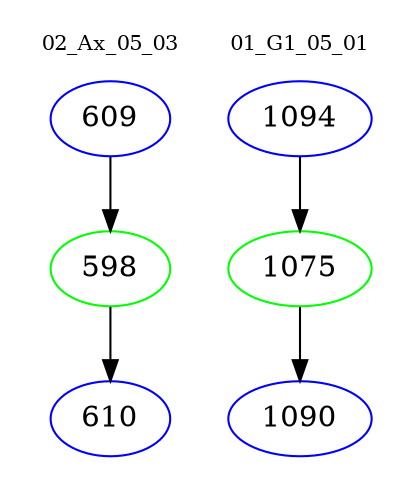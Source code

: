 digraph{
subgraph cluster_0 {
color = white
label = "02_Ax_05_03";
fontsize=10;
T0_609 [label="609", color="blue"]
T0_609 -> T0_598 [color="black"]
T0_598 [label="598", color="green"]
T0_598 -> T0_610 [color="black"]
T0_610 [label="610", color="blue"]
}
subgraph cluster_1 {
color = white
label = "01_G1_05_01";
fontsize=10;
T1_1094 [label="1094", color="blue"]
T1_1094 -> T1_1075 [color="black"]
T1_1075 [label="1075", color="green"]
T1_1075 -> T1_1090 [color="black"]
T1_1090 [label="1090", color="blue"]
}
}
